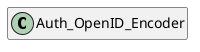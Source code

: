 @startuml
set namespaceSeparator \\
hide members
hide << alias >> circle

class Auth_OpenID_Encoder
@enduml
